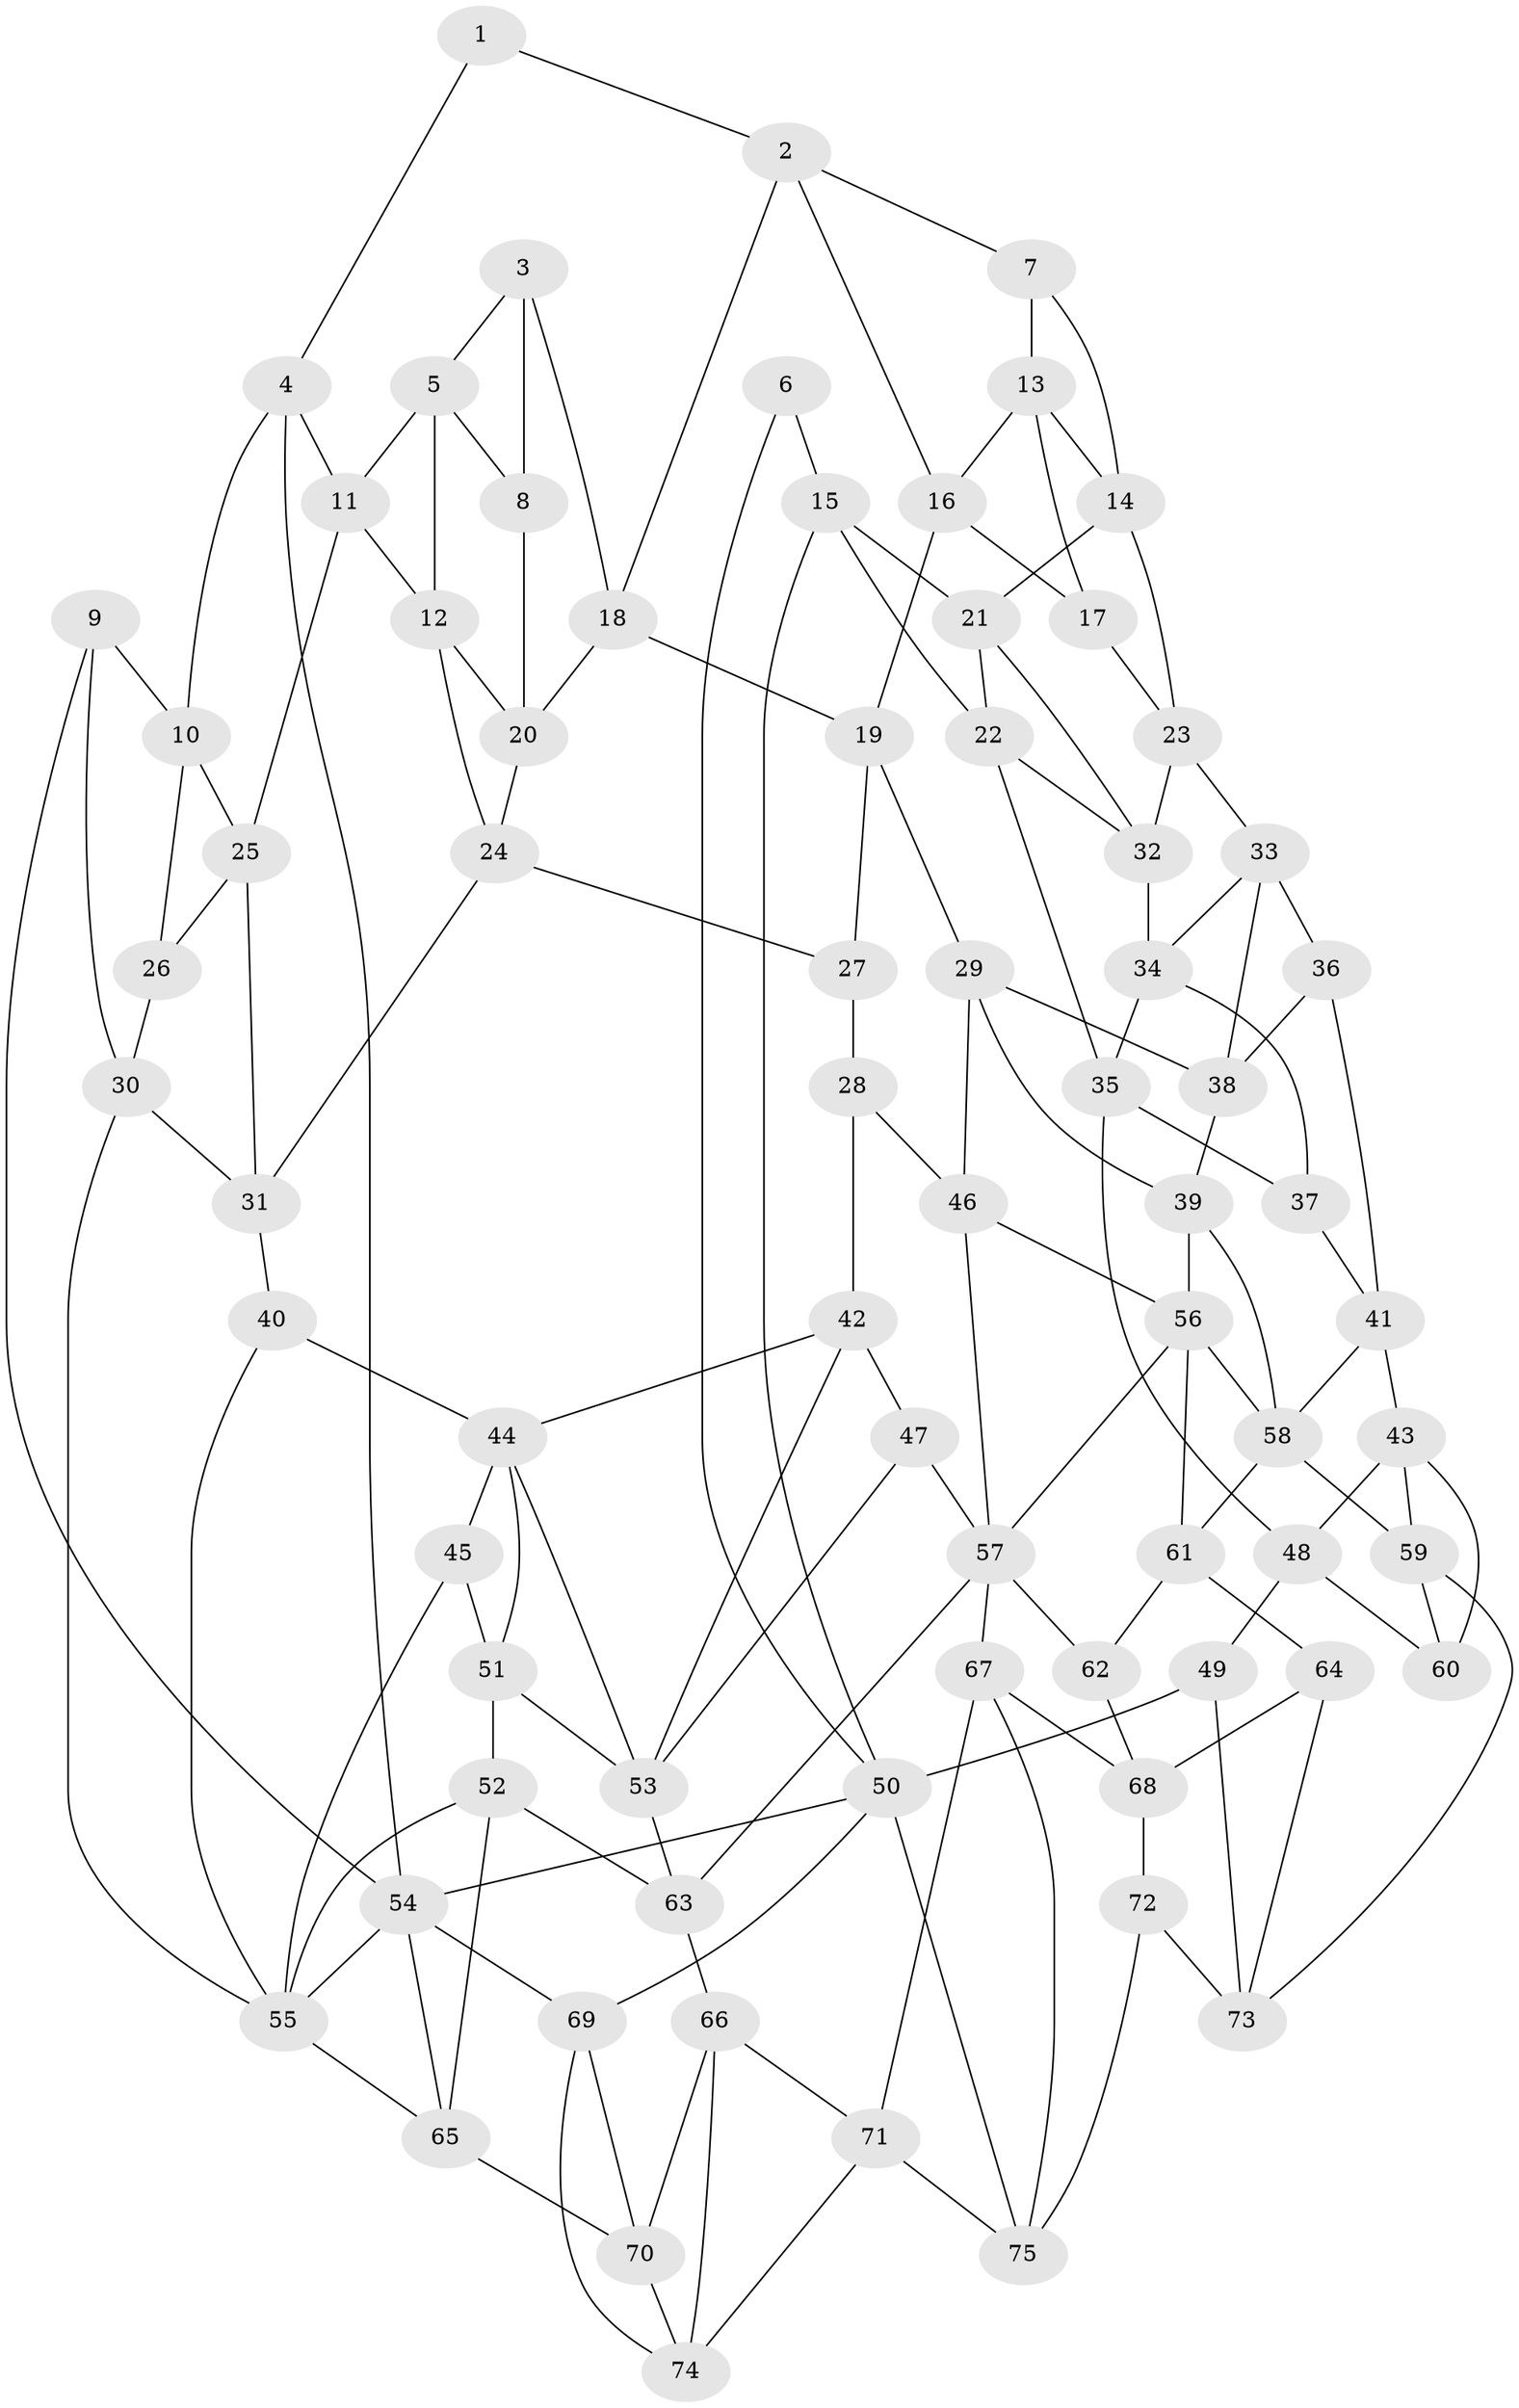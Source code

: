 // original degree distribution, {4: 0.24, 5: 0.52, 6: 0.22666666666666666, 3: 0.013333333333333334}
// Generated by graph-tools (version 1.1) at 2025/51/03/09/25 03:51:06]
// undirected, 75 vertices, 145 edges
graph export_dot {
graph [start="1"]
  node [color=gray90,style=filled];
  1;
  2;
  3;
  4;
  5;
  6;
  7;
  8;
  9;
  10;
  11;
  12;
  13;
  14;
  15;
  16;
  17;
  18;
  19;
  20;
  21;
  22;
  23;
  24;
  25;
  26;
  27;
  28;
  29;
  30;
  31;
  32;
  33;
  34;
  35;
  36;
  37;
  38;
  39;
  40;
  41;
  42;
  43;
  44;
  45;
  46;
  47;
  48;
  49;
  50;
  51;
  52;
  53;
  54;
  55;
  56;
  57;
  58;
  59;
  60;
  61;
  62;
  63;
  64;
  65;
  66;
  67;
  68;
  69;
  70;
  71;
  72;
  73;
  74;
  75;
  1 -- 2 [weight=1.0];
  1 -- 4 [weight=1.0];
  2 -- 7 [weight=1.0];
  2 -- 16 [weight=1.0];
  2 -- 18 [weight=1.0];
  3 -- 5 [weight=1.0];
  3 -- 8 [weight=1.0];
  3 -- 18 [weight=1.0];
  4 -- 10 [weight=1.0];
  4 -- 11 [weight=1.0];
  4 -- 54 [weight=1.0];
  5 -- 8 [weight=1.0];
  5 -- 11 [weight=1.0];
  5 -- 12 [weight=1.0];
  6 -- 15 [weight=1.0];
  6 -- 50 [weight=1.0];
  7 -- 13 [weight=1.0];
  7 -- 14 [weight=1.0];
  8 -- 20 [weight=1.0];
  9 -- 10 [weight=1.0];
  9 -- 30 [weight=1.0];
  9 -- 54 [weight=1.0];
  10 -- 25 [weight=1.0];
  10 -- 26 [weight=1.0];
  11 -- 12 [weight=1.0];
  11 -- 25 [weight=1.0];
  12 -- 20 [weight=1.0];
  12 -- 24 [weight=1.0];
  13 -- 14 [weight=1.0];
  13 -- 16 [weight=1.0];
  13 -- 17 [weight=1.0];
  14 -- 21 [weight=1.0];
  14 -- 23 [weight=1.0];
  15 -- 21 [weight=1.0];
  15 -- 22 [weight=1.0];
  15 -- 50 [weight=1.0];
  16 -- 17 [weight=1.0];
  16 -- 19 [weight=1.0];
  17 -- 23 [weight=1.0];
  18 -- 19 [weight=1.0];
  18 -- 20 [weight=1.0];
  19 -- 27 [weight=1.0];
  19 -- 29 [weight=1.0];
  20 -- 24 [weight=1.0];
  21 -- 22 [weight=1.0];
  21 -- 32 [weight=1.0];
  22 -- 32 [weight=1.0];
  22 -- 35 [weight=1.0];
  23 -- 32 [weight=1.0];
  23 -- 33 [weight=1.0];
  24 -- 27 [weight=1.0];
  24 -- 31 [weight=1.0];
  25 -- 26 [weight=1.0];
  25 -- 31 [weight=1.0];
  26 -- 30 [weight=1.0];
  27 -- 28 [weight=1.0];
  28 -- 42 [weight=1.0];
  28 -- 46 [weight=1.0];
  29 -- 38 [weight=1.0];
  29 -- 39 [weight=1.0];
  29 -- 46 [weight=1.0];
  30 -- 31 [weight=1.0];
  30 -- 55 [weight=1.0];
  31 -- 40 [weight=1.0];
  32 -- 34 [weight=1.0];
  33 -- 34 [weight=1.0];
  33 -- 36 [weight=1.0];
  33 -- 38 [weight=1.0];
  34 -- 35 [weight=1.0];
  34 -- 37 [weight=1.0];
  35 -- 37 [weight=1.0];
  35 -- 48 [weight=1.0];
  36 -- 38 [weight=1.0];
  36 -- 41 [weight=1.0];
  37 -- 41 [weight=1.0];
  38 -- 39 [weight=1.0];
  39 -- 56 [weight=1.0];
  39 -- 58 [weight=1.0];
  40 -- 44 [weight=2.0];
  40 -- 55 [weight=1.0];
  41 -- 43 [weight=1.0];
  41 -- 58 [weight=1.0];
  42 -- 44 [weight=1.0];
  42 -- 47 [weight=1.0];
  42 -- 53 [weight=1.0];
  43 -- 48 [weight=1.0];
  43 -- 59 [weight=1.0];
  43 -- 60 [weight=1.0];
  44 -- 45 [weight=1.0];
  44 -- 51 [weight=1.0];
  44 -- 53 [weight=1.0];
  45 -- 51 [weight=1.0];
  45 -- 55 [weight=1.0];
  46 -- 56 [weight=1.0];
  46 -- 57 [weight=1.0];
  47 -- 53 [weight=1.0];
  47 -- 57 [weight=1.0];
  48 -- 49 [weight=1.0];
  48 -- 60 [weight=1.0];
  49 -- 50 [weight=1.0];
  49 -- 73 [weight=1.0];
  50 -- 54 [weight=1.0];
  50 -- 69 [weight=1.0];
  50 -- 75 [weight=1.0];
  51 -- 52 [weight=1.0];
  51 -- 53 [weight=1.0];
  52 -- 55 [weight=1.0];
  52 -- 63 [weight=1.0];
  52 -- 65 [weight=1.0];
  53 -- 63 [weight=1.0];
  54 -- 55 [weight=1.0];
  54 -- 65 [weight=1.0];
  54 -- 69 [weight=2.0];
  55 -- 65 [weight=1.0];
  56 -- 57 [weight=1.0];
  56 -- 58 [weight=2.0];
  56 -- 61 [weight=1.0];
  57 -- 62 [weight=1.0];
  57 -- 63 [weight=1.0];
  57 -- 67 [weight=1.0];
  58 -- 59 [weight=1.0];
  58 -- 61 [weight=1.0];
  59 -- 60 [weight=1.0];
  59 -- 73 [weight=1.0];
  61 -- 62 [weight=1.0];
  61 -- 64 [weight=1.0];
  62 -- 68 [weight=1.0];
  63 -- 66 [weight=1.0];
  64 -- 68 [weight=1.0];
  64 -- 73 [weight=1.0];
  65 -- 70 [weight=1.0];
  66 -- 70 [weight=1.0];
  66 -- 71 [weight=1.0];
  66 -- 74 [weight=1.0];
  67 -- 68 [weight=1.0];
  67 -- 71 [weight=1.0];
  67 -- 75 [weight=1.0];
  68 -- 72 [weight=1.0];
  69 -- 70 [weight=1.0];
  69 -- 74 [weight=1.0];
  70 -- 74 [weight=1.0];
  71 -- 74 [weight=1.0];
  71 -- 75 [weight=1.0];
  72 -- 73 [weight=1.0];
  72 -- 75 [weight=1.0];
}
